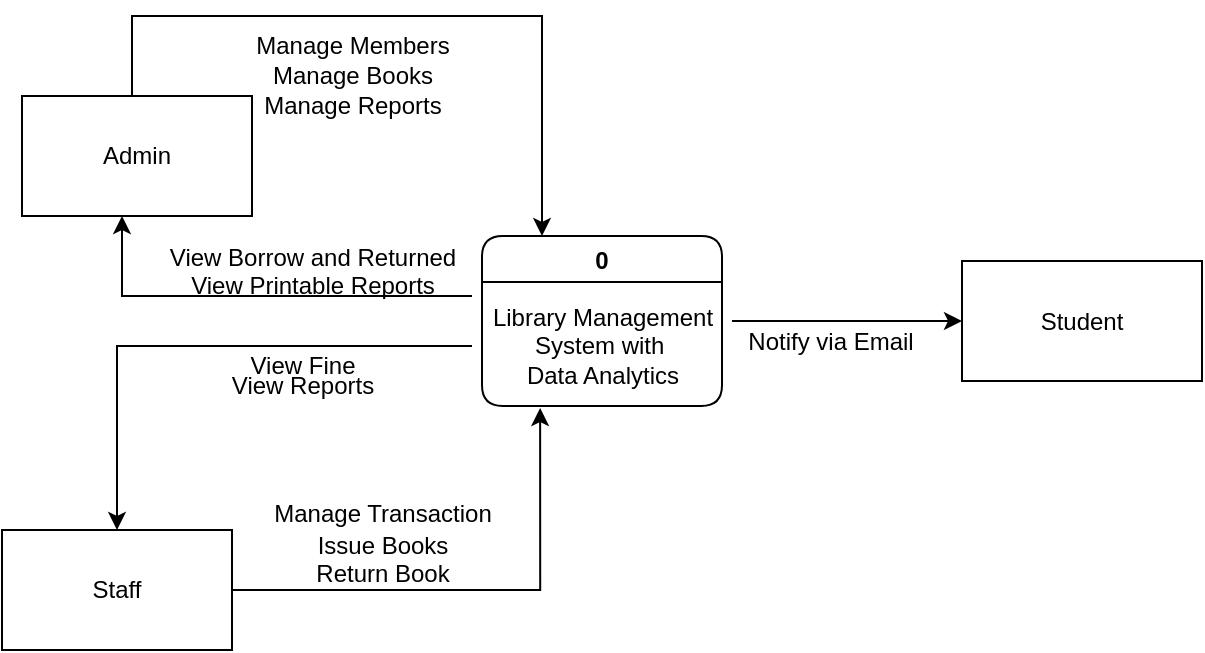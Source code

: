 <mxfile version="22.1.3" type="github">
  <diagram name="Page-1" id="9gFdOeANrFaj8DjQqMcg">
    <mxGraphModel dx="733" dy="390" grid="1" gridSize="10" guides="1" tooltips="1" connect="1" arrows="1" fold="1" page="1" pageScale="1" pageWidth="850" pageHeight="1100" math="0" shadow="0">
      <root>
        <mxCell id="0" />
        <mxCell id="1" parent="0" />
        <mxCell id="jJBmCFS-C7qFisjPrice-5" value="0" style="swimlane;rounded=1;" parent="1" vertex="1">
          <mxGeometry x="360" y="200" width="120" height="85" as="geometry" />
        </mxCell>
        <mxCell id="jJBmCFS-C7qFisjPrice-6" value="Library Management &lt;br&gt;System with&amp;nbsp;&lt;br&gt;Data Analytics" style="text;html=1;align=center;verticalAlign=middle;resizable=0;points=[];autosize=1;strokeColor=none;fillColor=none;" parent="jJBmCFS-C7qFisjPrice-5" vertex="1">
          <mxGeometry x="-5" y="25" width="130" height="60" as="geometry" />
        </mxCell>
        <mxCell id="_ibQg_Rn4ldZP0pHLLMz-20" style="edgeStyle=orthogonalEdgeStyle;rounded=0;orthogonalLoop=1;jettySize=auto;html=1;exitX=0.5;exitY=0;exitDx=0;exitDy=0;entryX=0.25;entryY=0;entryDx=0;entryDy=0;" parent="1" source="jJBmCFS-C7qFisjPrice-7" target="jJBmCFS-C7qFisjPrice-5" edge="1">
          <mxGeometry relative="1" as="geometry">
            <Array as="points">
              <mxPoint x="188" y="160" />
              <mxPoint x="185" y="160" />
              <mxPoint x="185" y="90" />
              <mxPoint x="390" y="90" />
            </Array>
          </mxGeometry>
        </mxCell>
        <mxCell id="jJBmCFS-C7qFisjPrice-7" value="Admin" style="rounded=0;whiteSpace=wrap;html=1;" parent="1" vertex="1">
          <mxGeometry x="130" y="130" width="115" height="60" as="geometry" />
        </mxCell>
        <mxCell id="uF_3sDalOGd-Q8hxftqo-2" value="Student" style="rounded=0;whiteSpace=wrap;html=1;" parent="1" vertex="1">
          <mxGeometry x="600" y="212.5" width="120" height="60" as="geometry" />
        </mxCell>
        <mxCell id="_ibQg_Rn4ldZP0pHLLMz-13" value="Manage Members" style="text;html=1;align=center;verticalAlign=middle;resizable=0;points=[];autosize=1;strokeColor=none;fillColor=none;" parent="1" vertex="1">
          <mxGeometry x="235" y="90" width="120" height="30" as="geometry" />
        </mxCell>
        <mxCell id="_ibQg_Rn4ldZP0pHLLMz-16" value="Manage Books" style="text;html=1;align=center;verticalAlign=middle;resizable=0;points=[];autosize=1;strokeColor=none;fillColor=none;" parent="1" vertex="1">
          <mxGeometry x="245" y="105" width="100" height="30" as="geometry" />
        </mxCell>
        <mxCell id="_ibQg_Rn4ldZP0pHLLMz-17" value="Manage Reports" style="text;html=1;align=center;verticalAlign=middle;resizable=0;points=[];autosize=1;strokeColor=none;fillColor=none;" parent="1" vertex="1">
          <mxGeometry x="240" y="120" width="110" height="30" as="geometry" />
        </mxCell>
        <mxCell id="zG3qtTaxhzaeYfg1sDcp-2" value="Staff" style="rounded=0;whiteSpace=wrap;html=1;" vertex="1" parent="1">
          <mxGeometry x="120" y="347" width="115" height="60" as="geometry" />
        </mxCell>
        <mxCell id="zG3qtTaxhzaeYfg1sDcp-3" style="edgeStyle=orthogonalEdgeStyle;rounded=0;orthogonalLoop=1;jettySize=auto;html=1;exitX=1;exitY=0.5;exitDx=0;exitDy=0;entryX=0.262;entryY=1.017;entryDx=0;entryDy=0;entryPerimeter=0;" edge="1" parent="1" source="zG3qtTaxhzaeYfg1sDcp-2" target="jJBmCFS-C7qFisjPrice-6">
          <mxGeometry relative="1" as="geometry" />
        </mxCell>
        <mxCell id="zG3qtTaxhzaeYfg1sDcp-4" value="Manage Transaction" style="text;html=1;align=center;verticalAlign=middle;resizable=0;points=[];autosize=1;strokeColor=none;fillColor=none;" vertex="1" parent="1">
          <mxGeometry x="245" y="324" width="130" height="30" as="geometry" />
        </mxCell>
        <mxCell id="zG3qtTaxhzaeYfg1sDcp-5" value="View Reports" style="text;html=1;align=center;verticalAlign=middle;resizable=0;points=[];autosize=1;strokeColor=none;fillColor=none;" vertex="1" parent="1">
          <mxGeometry x="225" y="260" width="90" height="30" as="geometry" />
        </mxCell>
        <mxCell id="zG3qtTaxhzaeYfg1sDcp-7" value="View Fine" style="text;html=1;align=center;verticalAlign=middle;resizable=0;points=[];autosize=1;strokeColor=none;fillColor=none;" vertex="1" parent="1">
          <mxGeometry x="230" y="250" width="80" height="30" as="geometry" />
        </mxCell>
        <mxCell id="zG3qtTaxhzaeYfg1sDcp-8" style="edgeStyle=orthogonalEdgeStyle;rounded=0;orthogonalLoop=1;jettySize=auto;html=1;" edge="1" parent="1" source="jJBmCFS-C7qFisjPrice-6">
          <mxGeometry relative="1" as="geometry">
            <mxPoint x="180" y="190" as="targetPoint" />
            <Array as="points">
              <mxPoint x="180" y="230" />
              <mxPoint x="180" y="190" />
            </Array>
          </mxGeometry>
        </mxCell>
        <mxCell id="zG3qtTaxhzaeYfg1sDcp-9" value="View Borrow and Returned" style="text;html=1;align=center;verticalAlign=middle;resizable=0;points=[];autosize=1;strokeColor=none;fillColor=none;" vertex="1" parent="1">
          <mxGeometry x="190" y="196" width="170" height="30" as="geometry" />
        </mxCell>
        <mxCell id="zG3qtTaxhzaeYfg1sDcp-12" value="View Printable Reports" style="text;html=1;align=center;verticalAlign=middle;resizable=0;points=[];autosize=1;strokeColor=none;fillColor=none;" vertex="1" parent="1">
          <mxGeometry x="200" y="210" width="150" height="30" as="geometry" />
        </mxCell>
        <mxCell id="zG3qtTaxhzaeYfg1sDcp-16" style="edgeStyle=orthogonalEdgeStyle;rounded=0;orthogonalLoop=1;jettySize=auto;html=1;entryX=0.5;entryY=0;entryDx=0;entryDy=0;" edge="1" parent="1" source="jJBmCFS-C7qFisjPrice-6" target="zG3qtTaxhzaeYfg1sDcp-2">
          <mxGeometry relative="1" as="geometry">
            <mxPoint x="180" y="340" as="targetPoint" />
          </mxGeometry>
        </mxCell>
        <mxCell id="zG3qtTaxhzaeYfg1sDcp-18" value="Issue Books" style="text;html=1;align=center;verticalAlign=middle;resizable=0;points=[];autosize=1;strokeColor=none;fillColor=none;" vertex="1" parent="1">
          <mxGeometry x="265" y="340" width="90" height="30" as="geometry" />
        </mxCell>
        <mxCell id="zG3qtTaxhzaeYfg1sDcp-19" value="Return Book" style="text;html=1;align=center;verticalAlign=middle;resizable=0;points=[];autosize=1;strokeColor=none;fillColor=none;" vertex="1" parent="1">
          <mxGeometry x="265" y="354" width="90" height="30" as="geometry" />
        </mxCell>
        <mxCell id="zG3qtTaxhzaeYfg1sDcp-22" style="edgeStyle=orthogonalEdgeStyle;rounded=0;orthogonalLoop=1;jettySize=auto;html=1;entryX=0;entryY=0.5;entryDx=0;entryDy=0;" edge="1" parent="1" source="jJBmCFS-C7qFisjPrice-6" target="uF_3sDalOGd-Q8hxftqo-2">
          <mxGeometry relative="1" as="geometry">
            <Array as="points">
              <mxPoint x="528" y="243" />
            </Array>
          </mxGeometry>
        </mxCell>
        <mxCell id="zG3qtTaxhzaeYfg1sDcp-23" value="Notify via Email" style="text;html=1;align=center;verticalAlign=middle;resizable=0;points=[];autosize=1;strokeColor=none;fillColor=none;" vertex="1" parent="1">
          <mxGeometry x="479" y="238" width="110" height="30" as="geometry" />
        </mxCell>
      </root>
    </mxGraphModel>
  </diagram>
</mxfile>
